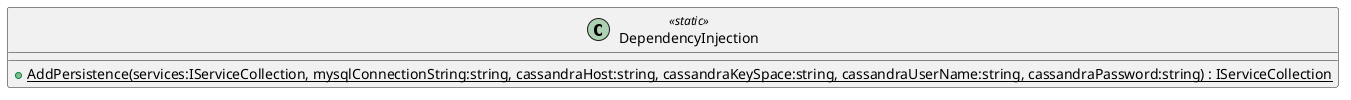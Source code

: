 @startuml
class DependencyInjection <<static>> {
    + {static} AddPersistence(services:IServiceCollection, mysqlConnectionString:string, cassandraHost:string, cassandraKeySpace:string, cassandraUserName:string, cassandraPassword:string) : IServiceCollection
}
@enduml
